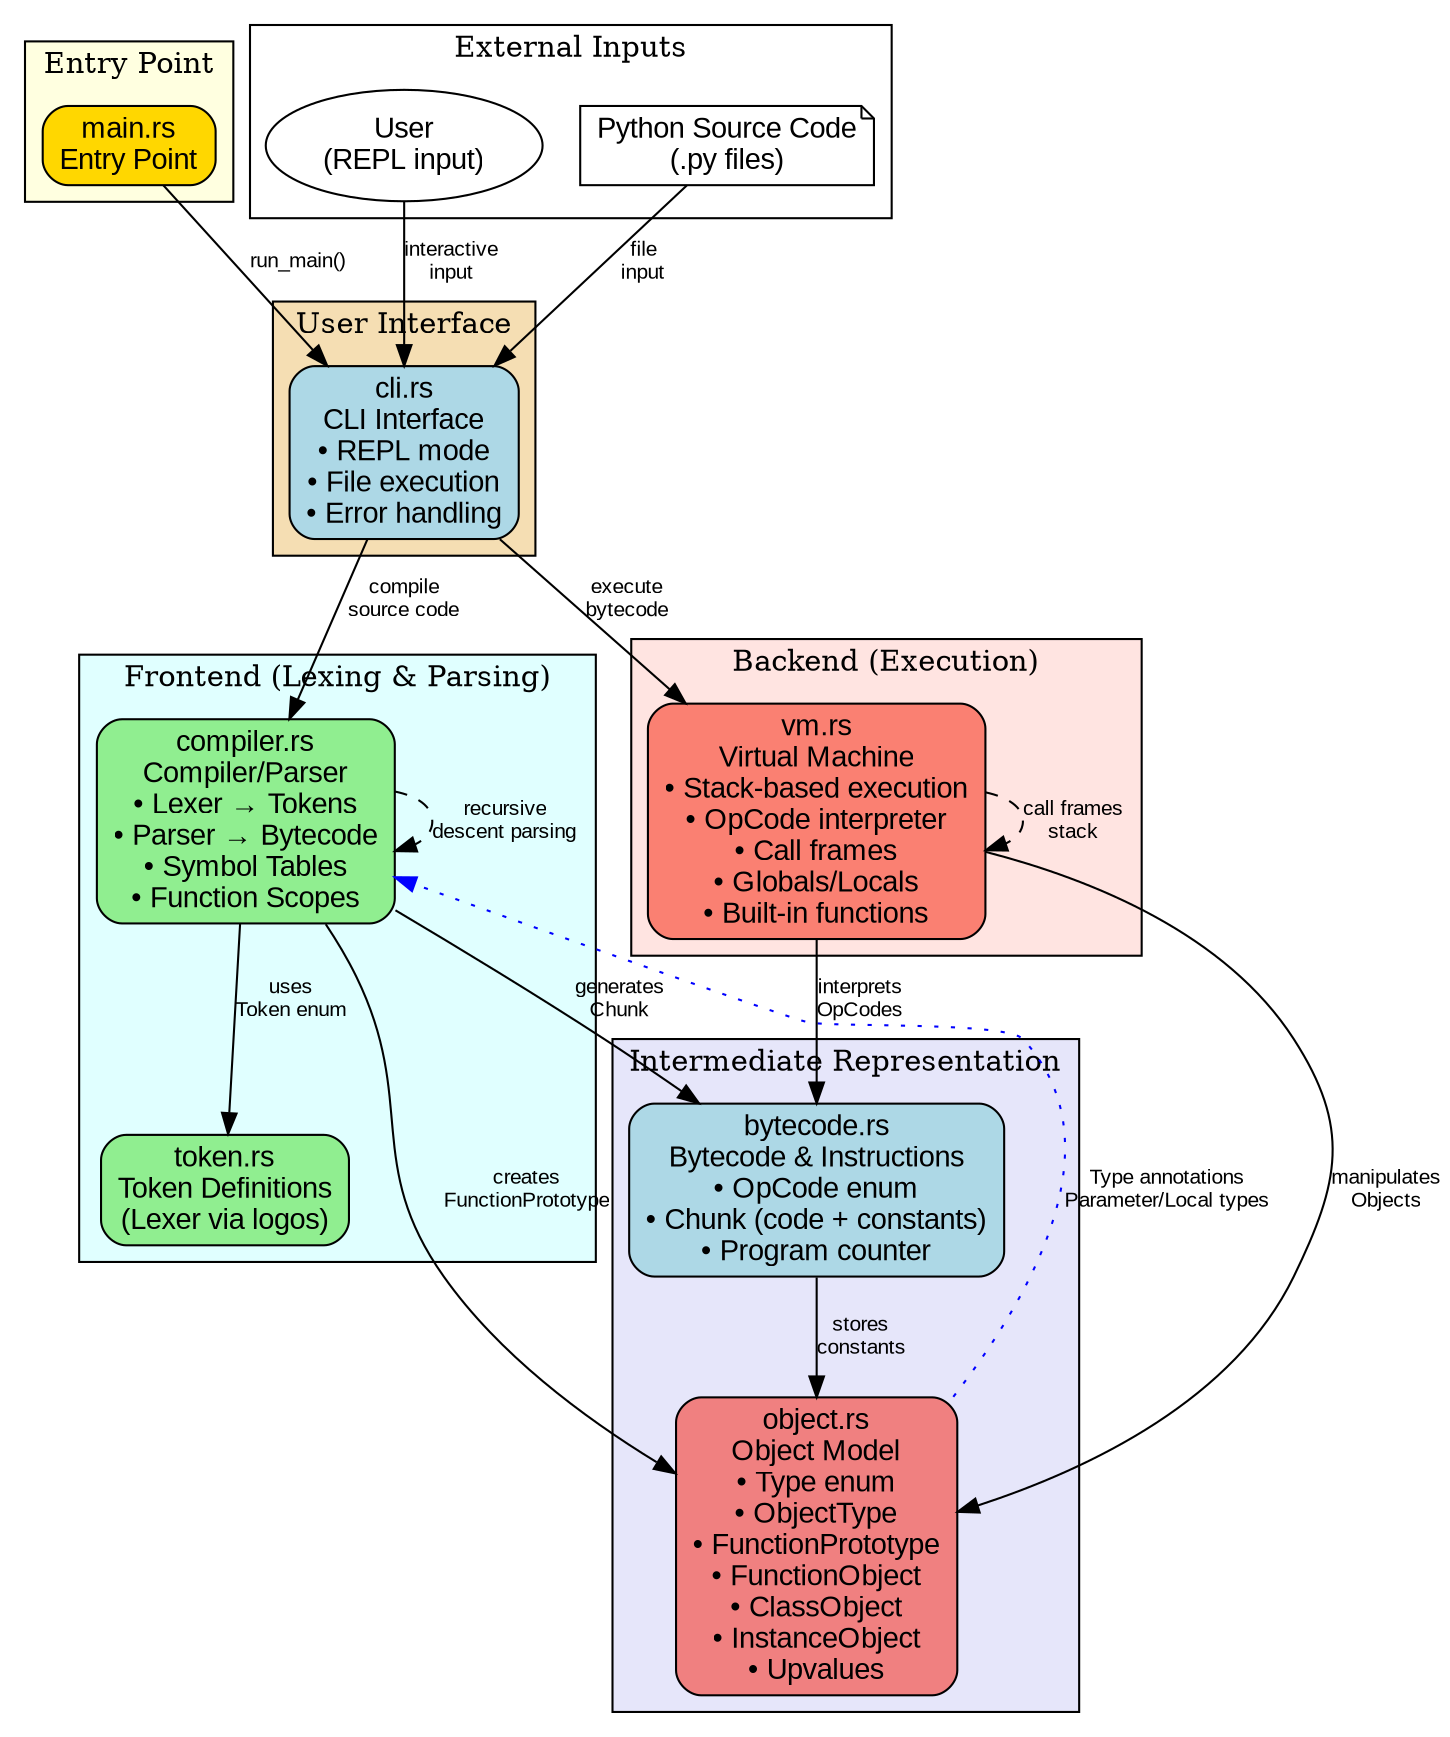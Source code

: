 digraph oxython_architecture {
    // Graph settings
    rankdir=TB;
    node [shape=box, style="rounded,filled", fillcolor=lightblue, fontname="Arial"];
    edge [fontname="Arial", fontsize=10];

    // Define clusters for logical grouping
    subgraph cluster_entry {
        label="Entry Point";
        style=filled;
        fillcolor=lightyellow;

        main [label="main.rs\nEntry Point", fillcolor=gold];
    }

    subgraph cluster_frontend {
        label="Frontend (Lexing & Parsing)";
        style=filled;
        fillcolor=lightcyan;

        token [label="token.rs\nToken Definitions\n(Lexer via logos)", fillcolor=lightgreen];
        compiler [label="compiler.rs\nCompiler/Parser\n• Lexer → Tokens\n• Parser → Bytecode\n• Symbol Tables\n• Function Scopes", fillcolor=lightgreen];
    }

    subgraph cluster_middle {
        label="Intermediate Representation";
        style=filled;
        fillcolor=lavender;

        bytecode [label="bytecode.rs\nBytecode & Instructions\n• OpCode enum\n• Chunk (code + constants)\n• Program counter"];
        object [label="object.rs\nObject Model\n• Type enum\n• ObjectType\n• FunctionPrototype\n• FunctionObject\n• ClassObject\n• InstanceObject\n• Upvalues", fillcolor=lightcoral];
    }

    subgraph cluster_backend {
        label="Backend (Execution)";
        style=filled;
        fillcolor=mistyrose;

        vm [label="vm.rs\nVirtual Machine\n• Stack-based execution\n• OpCode interpreter\n• Call frames\n• Globals/Locals\n• Built-in functions", fillcolor=salmon];
    }

    subgraph cluster_interface {
        label="User Interface";
        style=filled;
        fillcolor=wheat;

        cli [label="cli.rs\nCLI Interface\n• REPL mode\n• File execution\n• Error handling"];
    }

    subgraph cluster_external {
        label="External Inputs";
        style=filled;
        fillcolor=white;

        source [label="Python Source Code\n(.py files)", shape=note, fillcolor=white];
        user [label="User\n(REPL input)", shape=ellipse, fillcolor=white];
    }

    // Main data flow
    user -> cli [label="interactive\ninput"];
    source -> cli [label="file\ninput"];
    main -> cli [label="run_main()"];

    cli -> compiler [label="compile\nsource code"];
    cli -> vm [label="execute\nbytecode"];

    compiler -> token [label="uses\nToken enum"];
    compiler -> bytecode [label="generates\nChunk"];
    compiler -> object [label="creates\nFunctionPrototype"];

    vm -> bytecode [label="interprets\nOpCodes"];
    vm -> object [label="manipulates\nObjects"];

    bytecode -> object [label="stores\nconstants"];

    // Detailed relationships
    compiler -> compiler [label="recursive\ndescent parsing", style=dashed];
    vm -> vm [label="call frames\nstack", style=dashed];

    // Type system (new additions)
    object -> compiler [label="Type annotations\nParameter/Local types", style=dotted, color=blue, constraint=false];
}
